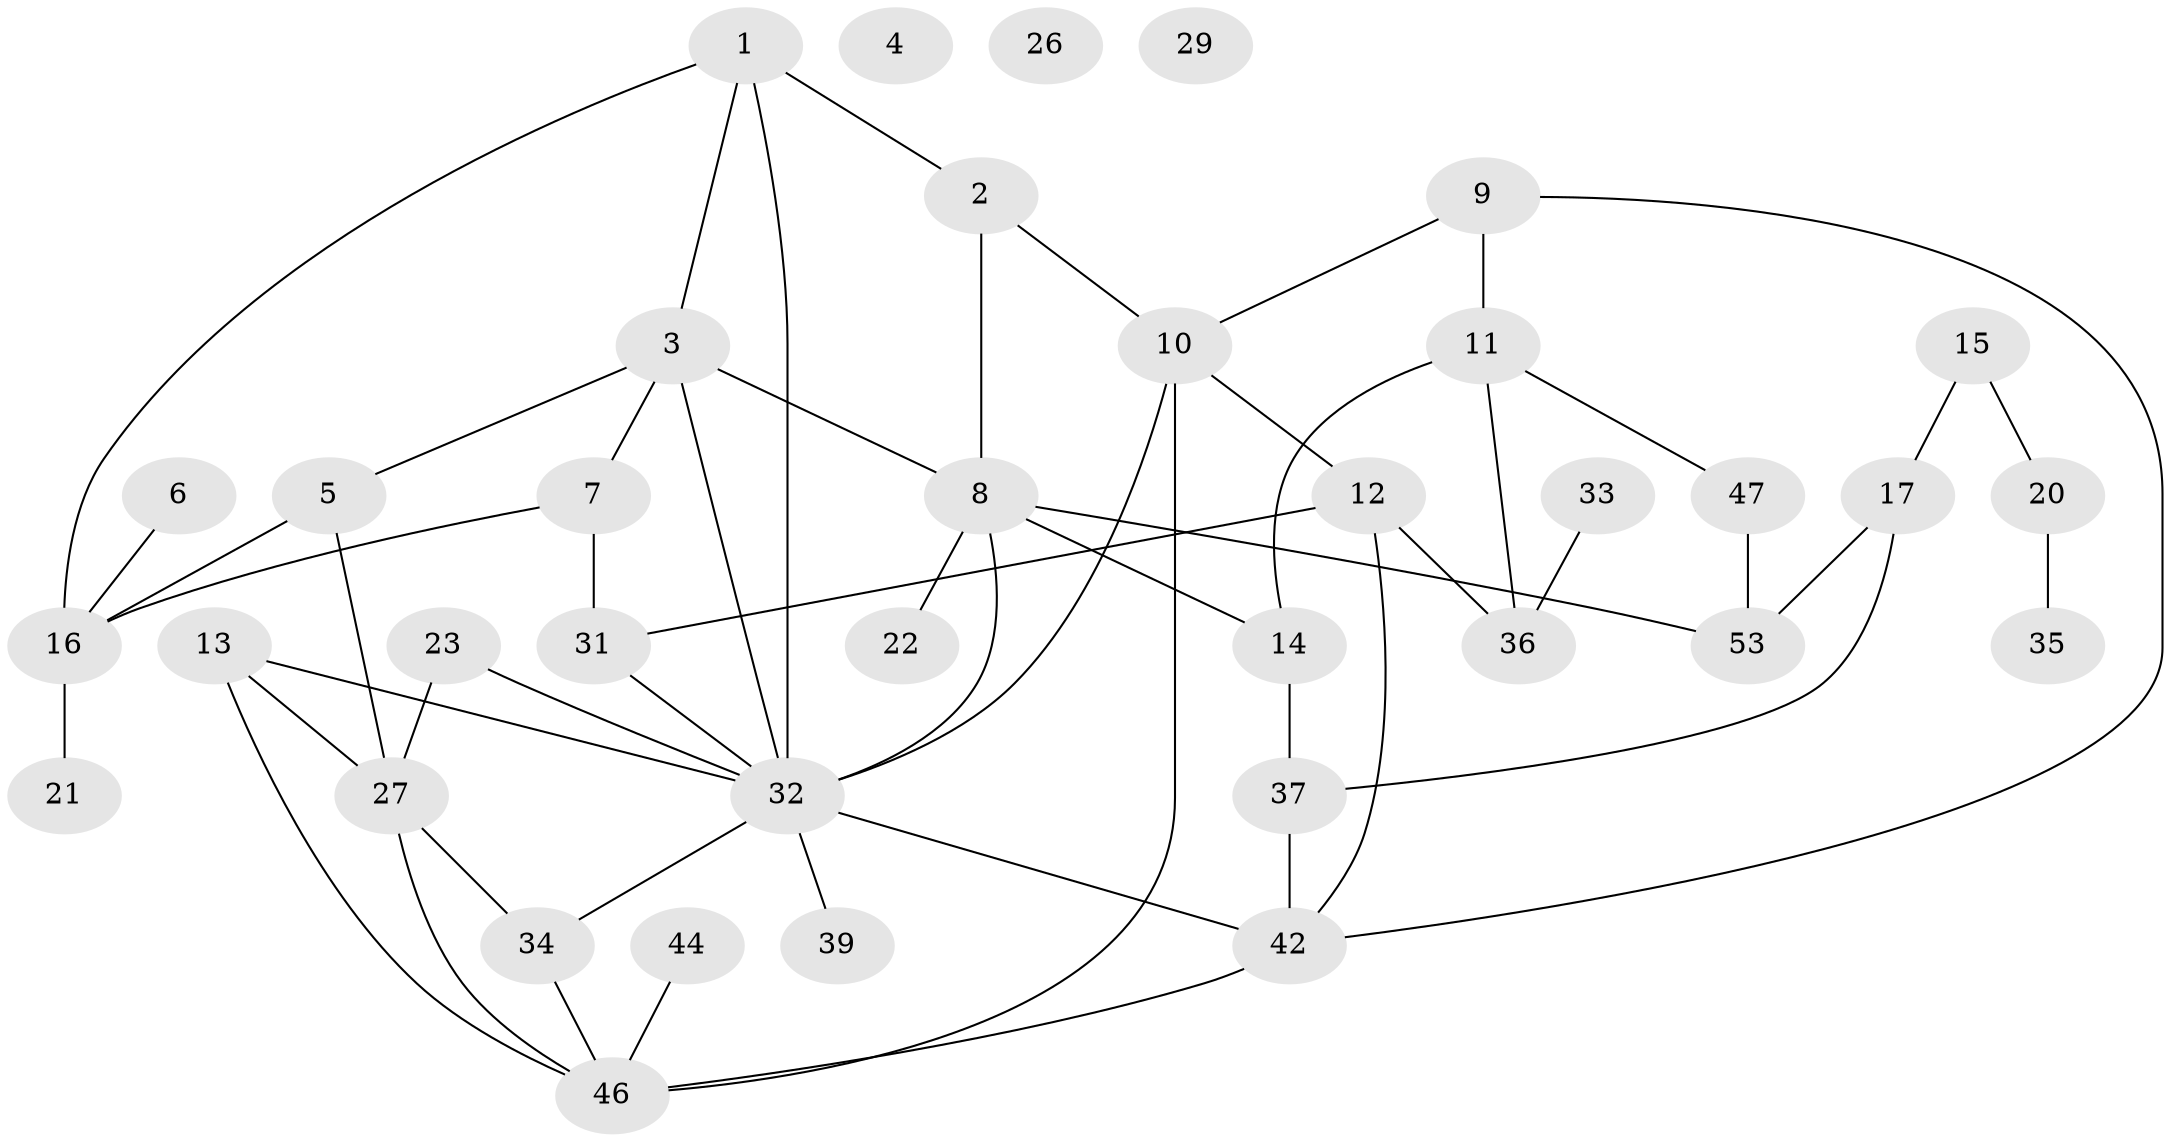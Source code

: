 // Generated by graph-tools (version 1.1) at 2025/23/03/03/25 07:23:28]
// undirected, 37 vertices, 55 edges
graph export_dot {
graph [start="1"]
  node [color=gray90,style=filled];
  1 [super="+25"];
  2 [super="+51"];
  3 [super="+18"];
  4;
  5;
  6;
  7 [super="+28"];
  8 [super="+45"];
  9 [super="+50"];
  10 [super="+19"];
  11 [super="+41"];
  12 [super="+40"];
  13 [super="+30"];
  14;
  15;
  16 [super="+24"];
  17 [super="+54"];
  20;
  21;
  22 [super="+56"];
  23;
  26;
  27 [super="+38"];
  29;
  31;
  32 [super="+52"];
  33;
  34;
  35 [super="+43"];
  36;
  37 [super="+49"];
  39;
  42 [super="+48"];
  44;
  46 [super="+55"];
  47;
  53;
  1 -- 16;
  1 -- 32;
  1 -- 3;
  1 -- 2;
  2 -- 8;
  2 -- 10;
  3 -- 5;
  3 -- 32;
  3 -- 8;
  3 -- 7;
  5 -- 16;
  5 -- 27;
  6 -- 16;
  7 -- 16;
  7 -- 31;
  8 -- 22;
  8 -- 32 [weight=2];
  8 -- 53;
  8 -- 14;
  9 -- 10;
  9 -- 11 [weight=2];
  9 -- 42;
  10 -- 46 [weight=2];
  10 -- 32;
  10 -- 12;
  11 -- 47;
  11 -- 36;
  11 -- 14;
  12 -- 36;
  12 -- 42;
  12 -- 31;
  13 -- 27 [weight=2];
  13 -- 46;
  13 -- 32;
  14 -- 37;
  15 -- 20;
  15 -- 17;
  16 -- 21;
  17 -- 53;
  17 -- 37;
  20 -- 35;
  23 -- 27;
  23 -- 32;
  27 -- 34;
  27 -- 46;
  31 -- 32;
  32 -- 34;
  32 -- 39;
  32 -- 42;
  33 -- 36;
  34 -- 46 [weight=2];
  37 -- 42;
  42 -- 46;
  44 -- 46;
  47 -- 53;
}
